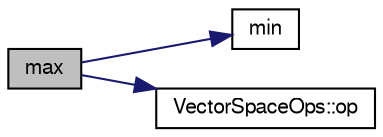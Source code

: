 digraph "max"
{
  bgcolor="transparent";
  edge [fontname="FreeSans",fontsize="10",labelfontname="FreeSans",labelfontsize="10"];
  node [fontname="FreeSans",fontsize="10",shape=record];
  rankdir="LR";
  Node129366 [label="max",height=0.2,width=0.4,color="black", fillcolor="grey75", style="filled", fontcolor="black"];
  Node129366 -> Node129367 [color="midnightblue",fontsize="10",style="solid",fontname="FreeSans"];
  Node129367 [label="min",height=0.2,width=0.4,color="black",URL="$a21124.html#a253e112ad2d56d96230ff39ea7f442dc"];
  Node129366 -> Node129368 [color="midnightblue",fontsize="10",style="solid",fontname="FreeSans"];
  Node129368 [label="VectorSpaceOps::op",height=0.2,width=0.4,color="black",URL="$a28494.html#aef2a46a017ad4534c0bc7f167f9d3ed4"];
}
